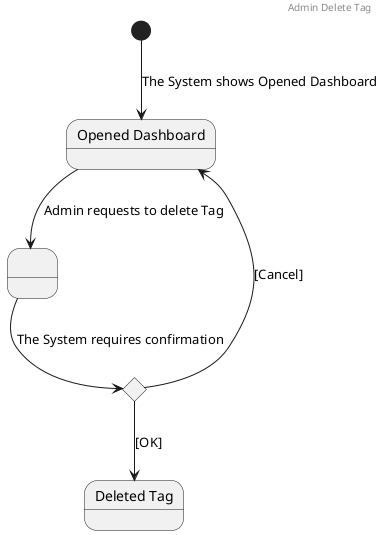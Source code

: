 @startuml

header Admin Delete Tag

state "Opened Dashboard" as s1
state " " as s2
state "Deleted Tag" as s4
state "Decision" as Decision <<choice>>

[*] --> s1 : The System shows Opened Dashboard
s1 -down-> s2 : Admin requests to delete Tag
s2 -down-> Decision : The System requires confirmation
Decision -down-> s4 : [OK]
Decision -down-> s1 : [Cancel]

@enduml